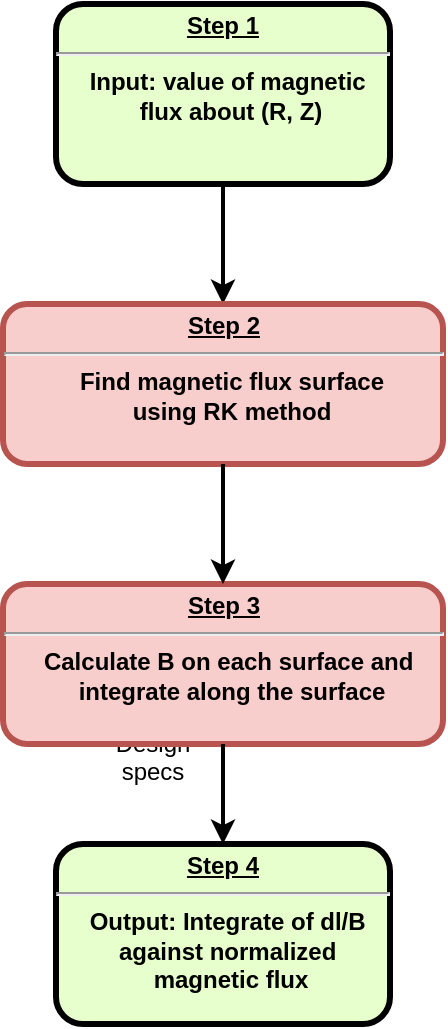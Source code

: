<mxfile version="16.6.6" type="github">
  <diagram name="Page-1" id="c7558073-3199-34d8-9f00-42111426c3f3">
    <mxGraphModel dx="1038" dy="571" grid="1" gridSize="10" guides="1" tooltips="1" connect="1" arrows="1" fold="1" page="1" pageScale="1" pageWidth="826" pageHeight="1169" background="none" math="0" shadow="0">
      <root>
        <mxCell id="0" />
        <mxCell id="1" parent="0" />
        <mxCell id="6" value="&lt;p style=&quot;margin: 0px ; margin-top: 4px ; text-align: center ; text-decoration: underline&quot;&gt;&lt;strong&gt;Step 1&lt;br&gt;&lt;/strong&gt;&lt;/p&gt;&lt;hr&gt;&lt;p style=&quot;margin: 0px ; margin-left: 8px&quot;&gt;Input: value of&amp;nbsp;&lt;span&gt;magnetic&amp;nbsp;&lt;/span&gt;&lt;/p&gt;&lt;p style=&quot;margin: 0px ; margin-left: 8px&quot;&gt;&lt;span&gt;flux&amp;nbsp;&lt;/span&gt;&lt;span&gt;about (R, Z)&lt;/span&gt;&lt;/p&gt;" style="verticalAlign=middle;align=center;overflow=fill;fontSize=12;fontFamily=Helvetica;html=1;rounded=1;fontStyle=1;strokeWidth=3;fillColor=#E6FFCC" parent="1" vertex="1">
          <mxGeometry x="390" y="100" width="167" height="90" as="geometry" />
        </mxCell>
        <mxCell id="95" value="Design&#xa;specs" style="text;spacingTop=-5;align=center" parent="1" vertex="1">
          <mxGeometry x="423.5" y="461.0" width="30" height="20" as="geometry" />
        </mxCell>
        <mxCell id="xpmbOq3RBhRkhtXL7cRp-98" value="" style="endArrow=classic;html=1;rounded=1;exitX=0.5;exitY=1;exitDx=0;exitDy=0;strokeWidth=2;entryX=0.5;entryY=0;entryDx=0;entryDy=0;edgeStyle=orthogonalEdgeStyle;" edge="1" parent="1" source="6" target="xpmbOq3RBhRkhtXL7cRp-105">
          <mxGeometry width="50" height="50" relative="1" as="geometry">
            <mxPoint x="393.5" y="380" as="sourcePoint" />
            <mxPoint x="473.5" y="250" as="targetPoint" />
          </mxGeometry>
        </mxCell>
        <mxCell id="xpmbOq3RBhRkhtXL7cRp-99" value="&lt;b&gt;Find magnetic flux using RK method&lt;/b&gt;" style="text;html=1;resizable=0;autosize=1;align=center;verticalAlign=middle;points=[];fillColor=none;strokeColor=none;rounded=0;" vertex="1" parent="1">
          <mxGeometry x="363.5" y="300" width="220" height="20" as="geometry" />
        </mxCell>
        <mxCell id="xpmbOq3RBhRkhtXL7cRp-105" value="&lt;p style=&quot;margin: 0px ; margin-top: 4px ; text-align: center ; text-decoration: underline&quot;&gt;&lt;strong&gt;Step 2&lt;br&gt;&lt;/strong&gt;&lt;/p&gt;&lt;hr&gt;&lt;p style=&quot;margin: 0px ; margin-left: 8px&quot;&gt;Find magnetic flux surface&lt;/p&gt;&lt;p style=&quot;margin: 0px ; margin-left: 8px&quot;&gt;using RK method&lt;/p&gt;" style="verticalAlign=middle;align=center;overflow=fill;fontSize=12;fontFamily=Helvetica;html=1;rounded=1;fontStyle=1;strokeWidth=3;fillColor=#f8cecc;strokeColor=#b85450;" vertex="1" parent="1">
          <mxGeometry x="363.5" y="250" width="220" height="80" as="geometry" />
        </mxCell>
        <mxCell id="xpmbOq3RBhRkhtXL7cRp-106" value="&lt;p style=&quot;margin: 0px ; margin-top: 4px ; text-align: center ; text-decoration: underline&quot;&gt;&lt;strong&gt;Step 3&lt;br&gt;&lt;/strong&gt;&lt;/p&gt;&lt;hr&gt;&lt;p style=&quot;margin: 0px ; margin-left: 8px&quot;&gt;Calculate B on each surface and&amp;nbsp;&lt;/p&gt;&lt;p style=&quot;margin: 0px ; margin-left: 8px&quot;&gt;integrate along the surface&lt;/p&gt;" style="verticalAlign=middle;align=center;overflow=fill;fontSize=12;fontFamily=Helvetica;html=1;rounded=1;fontStyle=1;strokeWidth=3;fillColor=#f8cecc;strokeColor=#b85450;" vertex="1" parent="1">
          <mxGeometry x="363.5" y="390" width="220" height="80" as="geometry" />
        </mxCell>
        <mxCell id="xpmbOq3RBhRkhtXL7cRp-107" value="" style="endArrow=classic;html=1;rounded=1;exitX=0.5;exitY=1;exitDx=0;exitDy=0;strokeWidth=2;edgeStyle=orthogonalEdgeStyle;" edge="1" parent="1" source="xpmbOq3RBhRkhtXL7cRp-105" target="xpmbOq3RBhRkhtXL7cRp-106">
          <mxGeometry width="50" height="50" relative="1" as="geometry">
            <mxPoint x="483.5" y="328" as="sourcePoint" />
            <mxPoint x="483.5" y="388" as="targetPoint" />
          </mxGeometry>
        </mxCell>
        <mxCell id="xpmbOq3RBhRkhtXL7cRp-108" value="&lt;p style=&quot;margin: 0px ; margin-top: 4px ; text-align: center ; text-decoration: underline&quot;&gt;&lt;strong&gt;Step 4&lt;br&gt;&lt;/strong&gt;&lt;/p&gt;&lt;hr&gt;&lt;p style=&quot;margin: 0px ; margin-left: 8px&quot;&gt;Output: Integrate of dl/B&amp;nbsp;&lt;/p&gt;&lt;p style=&quot;margin: 0px ; margin-left: 8px&quot;&gt;against normalized&amp;nbsp;&lt;/p&gt;&lt;p style=&quot;margin: 0px ; margin-left: 8px&quot;&gt;magnetic flux&lt;/p&gt;" style="verticalAlign=middle;align=center;overflow=fill;fontSize=12;fontFamily=Helvetica;html=1;rounded=1;fontStyle=1;strokeWidth=3;fillColor=#E6FFCC" vertex="1" parent="1">
          <mxGeometry x="390" y="520" width="167" height="90" as="geometry" />
        </mxCell>
        <mxCell id="xpmbOq3RBhRkhtXL7cRp-109" value="" style="endArrow=classic;html=1;rounded=1;strokeWidth=2;entryX=0.5;entryY=0;entryDx=0;entryDy=0;edgeStyle=orthogonalEdgeStyle;exitX=0.5;exitY=1;exitDx=0;exitDy=0;" edge="1" parent="1" source="xpmbOq3RBhRkhtXL7cRp-106" target="xpmbOq3RBhRkhtXL7cRp-108">
          <mxGeometry width="50" height="50" relative="1" as="geometry">
            <mxPoint x="480" y="500" as="sourcePoint" />
            <mxPoint x="483.5" y="538" as="targetPoint" />
          </mxGeometry>
        </mxCell>
      </root>
    </mxGraphModel>
  </diagram>
</mxfile>
